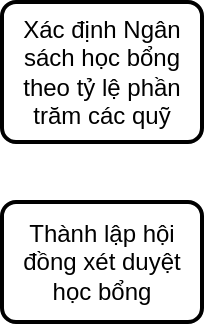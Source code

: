 <mxfile version="24.2.0" type="github">
  <diagram name="Page-1" id="kBvX0uDrtbkzwptZ22Pw">
    <mxGraphModel dx="794" dy="446" grid="1" gridSize="10" guides="1" tooltips="1" connect="1" arrows="1" fold="1" page="1" pageScale="1" pageWidth="850" pageHeight="1100" math="0" shadow="0">
      <root>
        <mxCell id="0" />
        <mxCell id="1" parent="0" />
        <mxCell id="__DquRtsZuzyyJIzlenk-1" value="Xác định Ngân sách học bổng theo tỷ lệ phần trăm các quỹ" style="rounded=1;whiteSpace=wrap;html=1;absoluteArcSize=1;arcSize=14;strokeWidth=2;" vertex="1" parent="1">
          <mxGeometry x="180" y="320" width="100" height="70" as="geometry" />
        </mxCell>
        <mxCell id="__DquRtsZuzyyJIzlenk-2" value="Thành lập hội đồng xét duyệt học bổng" style="rounded=1;whiteSpace=wrap;html=1;absoluteArcSize=1;arcSize=14;strokeWidth=2;" vertex="1" parent="1">
          <mxGeometry x="180" y="420" width="100" height="60" as="geometry" />
        </mxCell>
      </root>
    </mxGraphModel>
  </diagram>
</mxfile>
